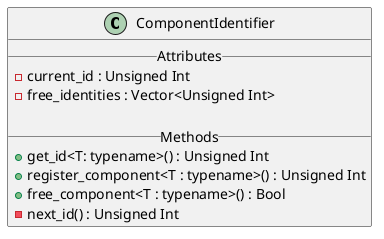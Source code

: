 @startuml ComponentIdentifierDiagram

'Classes:
class ComponentIdentifier
{
    __Attributes__
    -current_id : Unsigned Int
    -free_identities : Vector<Unsigned Int>

    __Methods__
    +get_id<T: typename>() : Unsigned Int
    +register_component<T : typename>() : Unsigned Int
    +free_component<T : typename>() : Bool
    -next_id() : Unsigned Int
}

@enduml